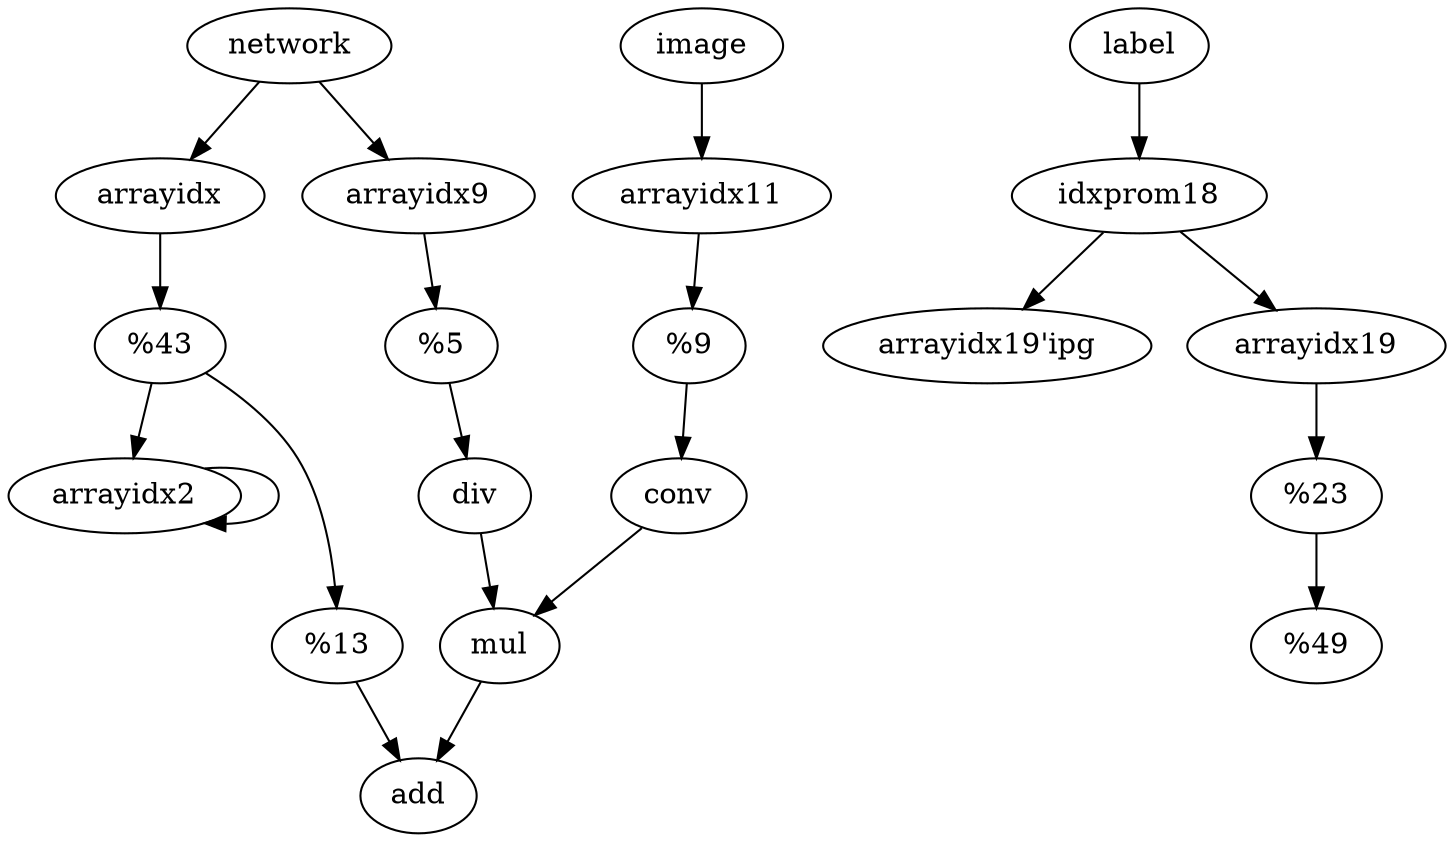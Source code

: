 digraph G {
		"conv" -> "mul"
		"%3" -> "div"
		"%4" -> "conv"
		"%2" -> "add"
		"arrayidx9" -> "%3"
		"idxprom18" -> "arrayidx19'ipg"
		"idxprom18" -> "arrayidx19"
		"arrayidx19" -> "%21"
		"div" -> "mul"
		"arrayidx2" -> "arrayidx2"
		"mul" -> "add"
		"image" -> "arrayidx11"
		"network" -> "arrayidx"
		"network" -> "arrayidx9"
		"label" -> "idxprom18"
		"arrayidx11" -> "%4"
		"%1" -> "arrayidx2"
		"%1" -> "%2"
		"%21" -> "%22"
		"arrayidx" -> "%1"
}
